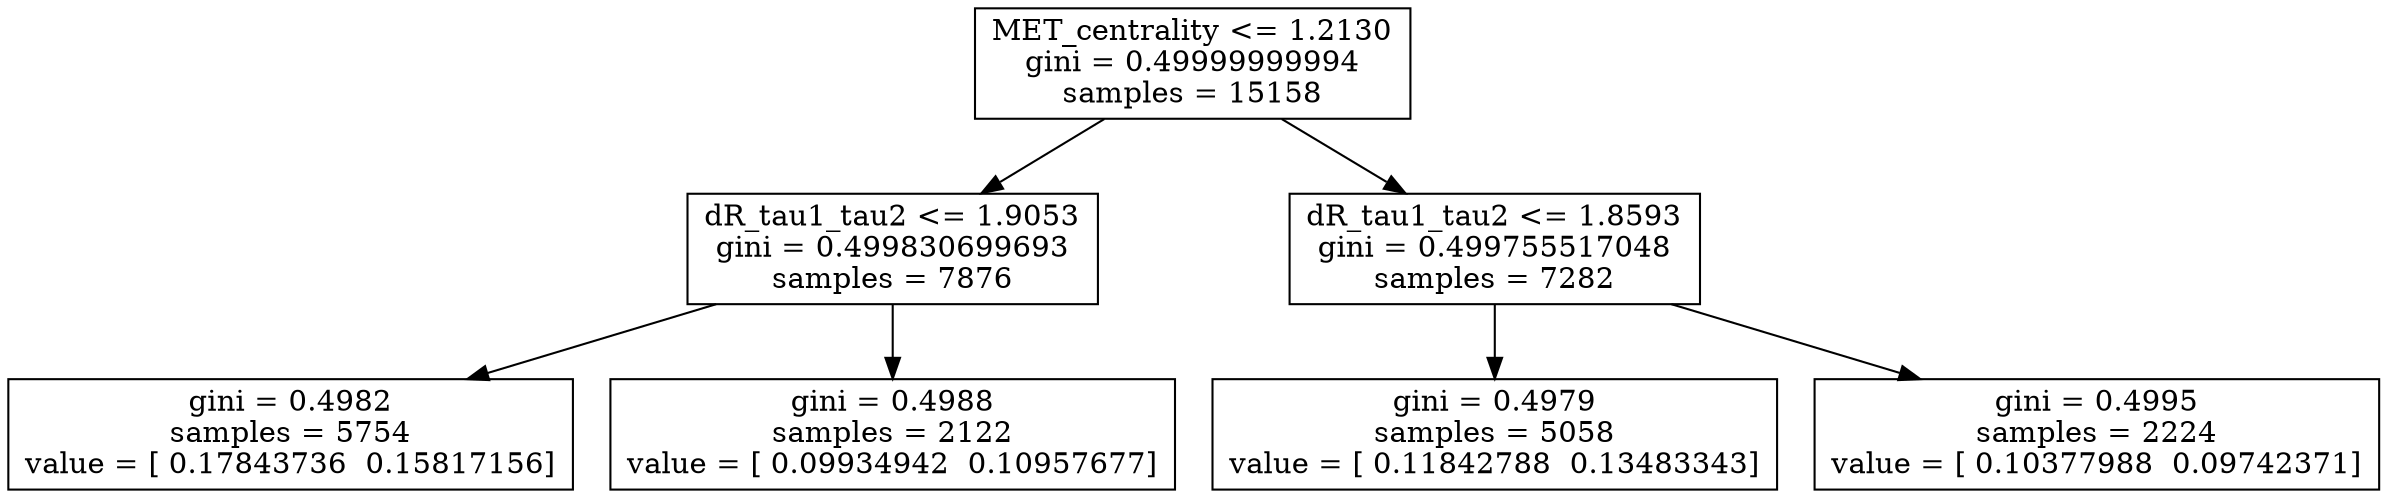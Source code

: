 digraph Tree {
0 [label="MET_centrality <= 1.2130\ngini = 0.49999999994\nsamples = 15158", shape="box"] ;
1 [label="dR_tau1_tau2 <= 1.9053\ngini = 0.499830699693\nsamples = 7876", shape="box"] ;
0 -> 1 ;
2 [label="gini = 0.4982\nsamples = 5754\nvalue = [ 0.17843736  0.15817156]", shape="box"] ;
1 -> 2 ;
3 [label="gini = 0.4988\nsamples = 2122\nvalue = [ 0.09934942  0.10957677]", shape="box"] ;
1 -> 3 ;
4 [label="dR_tau1_tau2 <= 1.8593\ngini = 0.499755517048\nsamples = 7282", shape="box"] ;
0 -> 4 ;
5 [label="gini = 0.4979\nsamples = 5058\nvalue = [ 0.11842788  0.13483343]", shape="box"] ;
4 -> 5 ;
6 [label="gini = 0.4995\nsamples = 2224\nvalue = [ 0.10377988  0.09742371]", shape="box"] ;
4 -> 6 ;
}